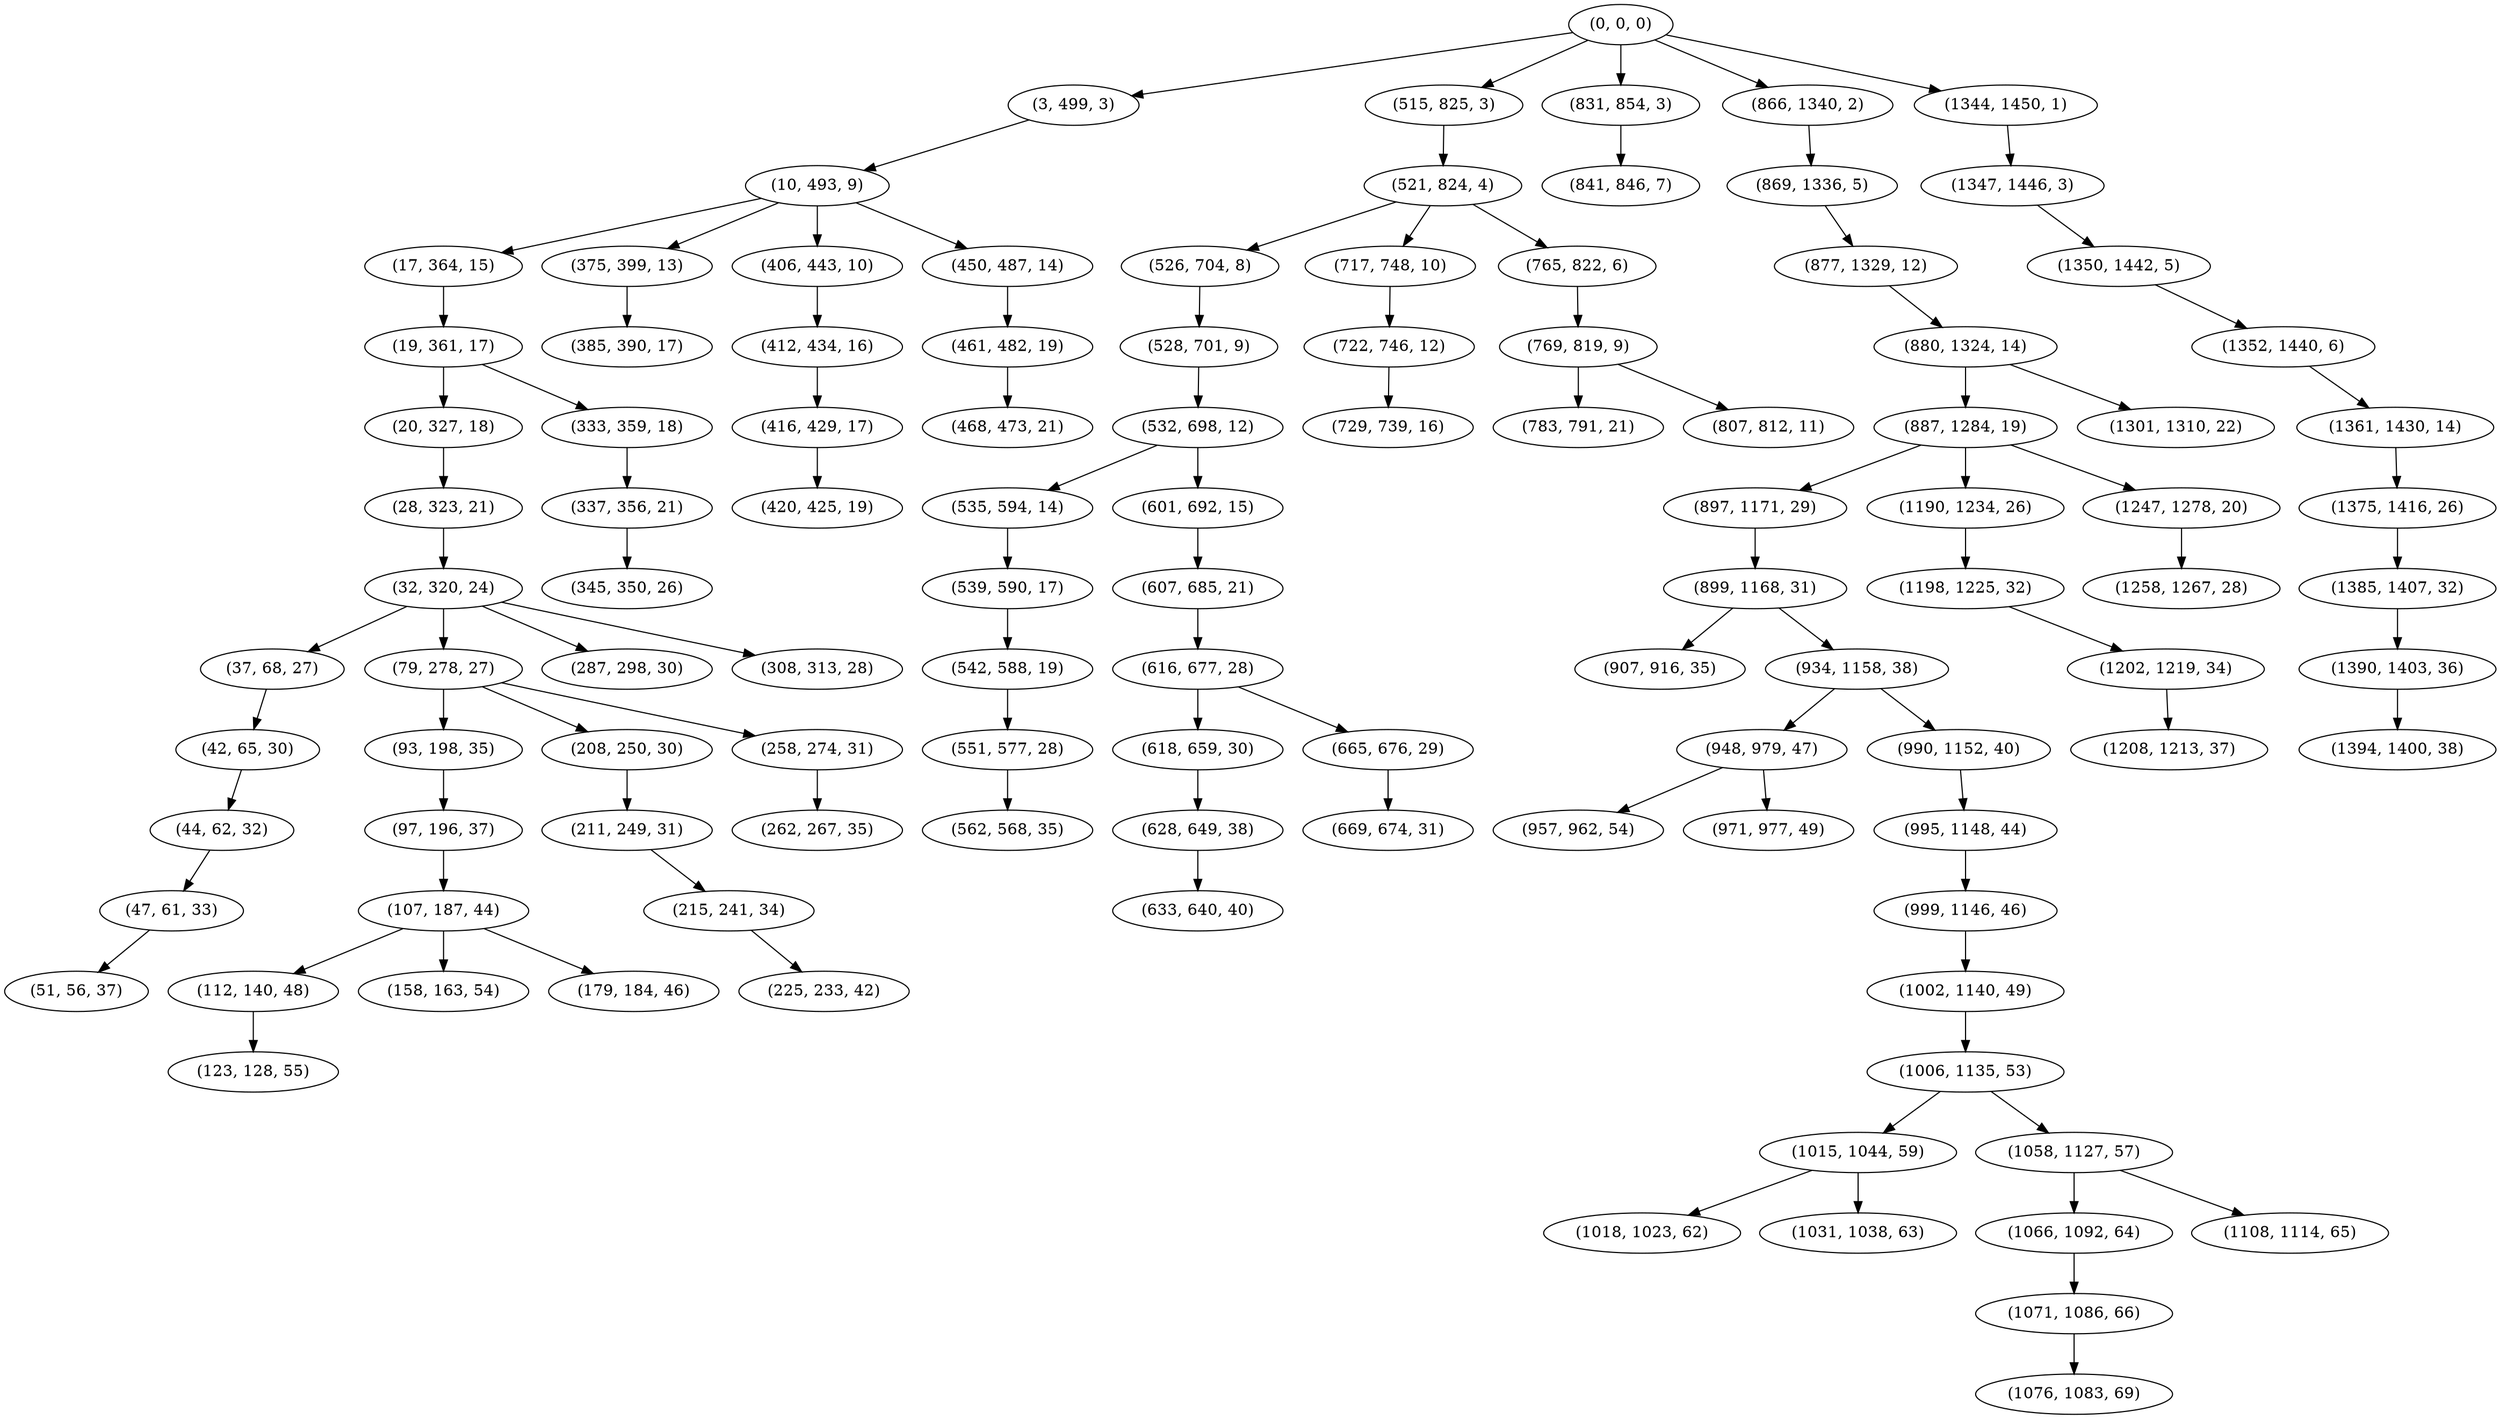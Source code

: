 digraph tree {
    "(0, 0, 0)";
    "(3, 499, 3)";
    "(10, 493, 9)";
    "(17, 364, 15)";
    "(19, 361, 17)";
    "(20, 327, 18)";
    "(28, 323, 21)";
    "(32, 320, 24)";
    "(37, 68, 27)";
    "(42, 65, 30)";
    "(44, 62, 32)";
    "(47, 61, 33)";
    "(51, 56, 37)";
    "(79, 278, 27)";
    "(93, 198, 35)";
    "(97, 196, 37)";
    "(107, 187, 44)";
    "(112, 140, 48)";
    "(123, 128, 55)";
    "(158, 163, 54)";
    "(179, 184, 46)";
    "(208, 250, 30)";
    "(211, 249, 31)";
    "(215, 241, 34)";
    "(225, 233, 42)";
    "(258, 274, 31)";
    "(262, 267, 35)";
    "(287, 298, 30)";
    "(308, 313, 28)";
    "(333, 359, 18)";
    "(337, 356, 21)";
    "(345, 350, 26)";
    "(375, 399, 13)";
    "(385, 390, 17)";
    "(406, 443, 10)";
    "(412, 434, 16)";
    "(416, 429, 17)";
    "(420, 425, 19)";
    "(450, 487, 14)";
    "(461, 482, 19)";
    "(468, 473, 21)";
    "(515, 825, 3)";
    "(521, 824, 4)";
    "(526, 704, 8)";
    "(528, 701, 9)";
    "(532, 698, 12)";
    "(535, 594, 14)";
    "(539, 590, 17)";
    "(542, 588, 19)";
    "(551, 577, 28)";
    "(562, 568, 35)";
    "(601, 692, 15)";
    "(607, 685, 21)";
    "(616, 677, 28)";
    "(618, 659, 30)";
    "(628, 649, 38)";
    "(633, 640, 40)";
    "(665, 676, 29)";
    "(669, 674, 31)";
    "(717, 748, 10)";
    "(722, 746, 12)";
    "(729, 739, 16)";
    "(765, 822, 6)";
    "(769, 819, 9)";
    "(783, 791, 21)";
    "(807, 812, 11)";
    "(831, 854, 3)";
    "(841, 846, 7)";
    "(866, 1340, 2)";
    "(869, 1336, 5)";
    "(877, 1329, 12)";
    "(880, 1324, 14)";
    "(887, 1284, 19)";
    "(897, 1171, 29)";
    "(899, 1168, 31)";
    "(907, 916, 35)";
    "(934, 1158, 38)";
    "(948, 979, 47)";
    "(957, 962, 54)";
    "(971, 977, 49)";
    "(990, 1152, 40)";
    "(995, 1148, 44)";
    "(999, 1146, 46)";
    "(1002, 1140, 49)";
    "(1006, 1135, 53)";
    "(1015, 1044, 59)";
    "(1018, 1023, 62)";
    "(1031, 1038, 63)";
    "(1058, 1127, 57)";
    "(1066, 1092, 64)";
    "(1071, 1086, 66)";
    "(1076, 1083, 69)";
    "(1108, 1114, 65)";
    "(1190, 1234, 26)";
    "(1198, 1225, 32)";
    "(1202, 1219, 34)";
    "(1208, 1213, 37)";
    "(1247, 1278, 20)";
    "(1258, 1267, 28)";
    "(1301, 1310, 22)";
    "(1344, 1450, 1)";
    "(1347, 1446, 3)";
    "(1350, 1442, 5)";
    "(1352, 1440, 6)";
    "(1361, 1430, 14)";
    "(1375, 1416, 26)";
    "(1385, 1407, 32)";
    "(1390, 1403, 36)";
    "(1394, 1400, 38)";
    "(0, 0, 0)" -> "(3, 499, 3)";
    "(0, 0, 0)" -> "(515, 825, 3)";
    "(0, 0, 0)" -> "(831, 854, 3)";
    "(0, 0, 0)" -> "(866, 1340, 2)";
    "(0, 0, 0)" -> "(1344, 1450, 1)";
    "(3, 499, 3)" -> "(10, 493, 9)";
    "(10, 493, 9)" -> "(17, 364, 15)";
    "(10, 493, 9)" -> "(375, 399, 13)";
    "(10, 493, 9)" -> "(406, 443, 10)";
    "(10, 493, 9)" -> "(450, 487, 14)";
    "(17, 364, 15)" -> "(19, 361, 17)";
    "(19, 361, 17)" -> "(20, 327, 18)";
    "(19, 361, 17)" -> "(333, 359, 18)";
    "(20, 327, 18)" -> "(28, 323, 21)";
    "(28, 323, 21)" -> "(32, 320, 24)";
    "(32, 320, 24)" -> "(37, 68, 27)";
    "(32, 320, 24)" -> "(79, 278, 27)";
    "(32, 320, 24)" -> "(287, 298, 30)";
    "(32, 320, 24)" -> "(308, 313, 28)";
    "(37, 68, 27)" -> "(42, 65, 30)";
    "(42, 65, 30)" -> "(44, 62, 32)";
    "(44, 62, 32)" -> "(47, 61, 33)";
    "(47, 61, 33)" -> "(51, 56, 37)";
    "(79, 278, 27)" -> "(93, 198, 35)";
    "(79, 278, 27)" -> "(208, 250, 30)";
    "(79, 278, 27)" -> "(258, 274, 31)";
    "(93, 198, 35)" -> "(97, 196, 37)";
    "(97, 196, 37)" -> "(107, 187, 44)";
    "(107, 187, 44)" -> "(112, 140, 48)";
    "(107, 187, 44)" -> "(158, 163, 54)";
    "(107, 187, 44)" -> "(179, 184, 46)";
    "(112, 140, 48)" -> "(123, 128, 55)";
    "(208, 250, 30)" -> "(211, 249, 31)";
    "(211, 249, 31)" -> "(215, 241, 34)";
    "(215, 241, 34)" -> "(225, 233, 42)";
    "(258, 274, 31)" -> "(262, 267, 35)";
    "(333, 359, 18)" -> "(337, 356, 21)";
    "(337, 356, 21)" -> "(345, 350, 26)";
    "(375, 399, 13)" -> "(385, 390, 17)";
    "(406, 443, 10)" -> "(412, 434, 16)";
    "(412, 434, 16)" -> "(416, 429, 17)";
    "(416, 429, 17)" -> "(420, 425, 19)";
    "(450, 487, 14)" -> "(461, 482, 19)";
    "(461, 482, 19)" -> "(468, 473, 21)";
    "(515, 825, 3)" -> "(521, 824, 4)";
    "(521, 824, 4)" -> "(526, 704, 8)";
    "(521, 824, 4)" -> "(717, 748, 10)";
    "(521, 824, 4)" -> "(765, 822, 6)";
    "(526, 704, 8)" -> "(528, 701, 9)";
    "(528, 701, 9)" -> "(532, 698, 12)";
    "(532, 698, 12)" -> "(535, 594, 14)";
    "(532, 698, 12)" -> "(601, 692, 15)";
    "(535, 594, 14)" -> "(539, 590, 17)";
    "(539, 590, 17)" -> "(542, 588, 19)";
    "(542, 588, 19)" -> "(551, 577, 28)";
    "(551, 577, 28)" -> "(562, 568, 35)";
    "(601, 692, 15)" -> "(607, 685, 21)";
    "(607, 685, 21)" -> "(616, 677, 28)";
    "(616, 677, 28)" -> "(618, 659, 30)";
    "(616, 677, 28)" -> "(665, 676, 29)";
    "(618, 659, 30)" -> "(628, 649, 38)";
    "(628, 649, 38)" -> "(633, 640, 40)";
    "(665, 676, 29)" -> "(669, 674, 31)";
    "(717, 748, 10)" -> "(722, 746, 12)";
    "(722, 746, 12)" -> "(729, 739, 16)";
    "(765, 822, 6)" -> "(769, 819, 9)";
    "(769, 819, 9)" -> "(783, 791, 21)";
    "(769, 819, 9)" -> "(807, 812, 11)";
    "(831, 854, 3)" -> "(841, 846, 7)";
    "(866, 1340, 2)" -> "(869, 1336, 5)";
    "(869, 1336, 5)" -> "(877, 1329, 12)";
    "(877, 1329, 12)" -> "(880, 1324, 14)";
    "(880, 1324, 14)" -> "(887, 1284, 19)";
    "(880, 1324, 14)" -> "(1301, 1310, 22)";
    "(887, 1284, 19)" -> "(897, 1171, 29)";
    "(887, 1284, 19)" -> "(1190, 1234, 26)";
    "(887, 1284, 19)" -> "(1247, 1278, 20)";
    "(897, 1171, 29)" -> "(899, 1168, 31)";
    "(899, 1168, 31)" -> "(907, 916, 35)";
    "(899, 1168, 31)" -> "(934, 1158, 38)";
    "(934, 1158, 38)" -> "(948, 979, 47)";
    "(934, 1158, 38)" -> "(990, 1152, 40)";
    "(948, 979, 47)" -> "(957, 962, 54)";
    "(948, 979, 47)" -> "(971, 977, 49)";
    "(990, 1152, 40)" -> "(995, 1148, 44)";
    "(995, 1148, 44)" -> "(999, 1146, 46)";
    "(999, 1146, 46)" -> "(1002, 1140, 49)";
    "(1002, 1140, 49)" -> "(1006, 1135, 53)";
    "(1006, 1135, 53)" -> "(1015, 1044, 59)";
    "(1006, 1135, 53)" -> "(1058, 1127, 57)";
    "(1015, 1044, 59)" -> "(1018, 1023, 62)";
    "(1015, 1044, 59)" -> "(1031, 1038, 63)";
    "(1058, 1127, 57)" -> "(1066, 1092, 64)";
    "(1058, 1127, 57)" -> "(1108, 1114, 65)";
    "(1066, 1092, 64)" -> "(1071, 1086, 66)";
    "(1071, 1086, 66)" -> "(1076, 1083, 69)";
    "(1190, 1234, 26)" -> "(1198, 1225, 32)";
    "(1198, 1225, 32)" -> "(1202, 1219, 34)";
    "(1202, 1219, 34)" -> "(1208, 1213, 37)";
    "(1247, 1278, 20)" -> "(1258, 1267, 28)";
    "(1344, 1450, 1)" -> "(1347, 1446, 3)";
    "(1347, 1446, 3)" -> "(1350, 1442, 5)";
    "(1350, 1442, 5)" -> "(1352, 1440, 6)";
    "(1352, 1440, 6)" -> "(1361, 1430, 14)";
    "(1361, 1430, 14)" -> "(1375, 1416, 26)";
    "(1375, 1416, 26)" -> "(1385, 1407, 32)";
    "(1385, 1407, 32)" -> "(1390, 1403, 36)";
    "(1390, 1403, 36)" -> "(1394, 1400, 38)";
}
